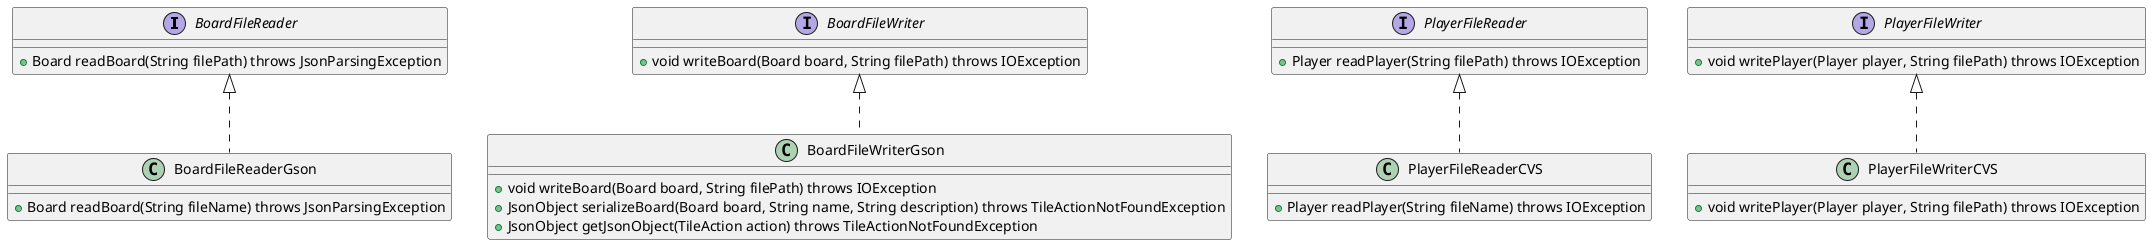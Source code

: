 @startuml
interface BoardFileReader {
    + Board readBoard(String filePath) throws JsonParsingException
}

class BoardFileReaderGson {
    + Board readBoard(String fileName) throws JsonParsingException
}

interface BoardFileWriter {
    + void writeBoard(Board board, String filePath) throws IOException
}

class BoardFileWriterGson {
    + void writeBoard(Board board, String filePath) throws IOException
    + JsonObject serializeBoard(Board board, String name, String description) throws TileActionNotFoundException
    + JsonObject getJsonObject(TileAction action) throws TileActionNotFoundException
}

interface PlayerFileReader {
    + Player readPlayer(String filePath) throws IOException
}

class PlayerFileReaderCVS {
    + Player readPlayer(String fileName) throws IOException
}

interface PlayerFileWriter {
    + void writePlayer(Player player, String filePath) throws IOException
}

class PlayerFileWriterCVS {
    + void writePlayer(Player player, String filePath) throws IOException
}

BoardFileReader <|.. BoardFileReaderGson
BoardFileWriter <|.. BoardFileWriterGson
PlayerFileReader <|.. PlayerFileReaderCVS
PlayerFileWriter <|.. PlayerFileWriterCVS
@enduml